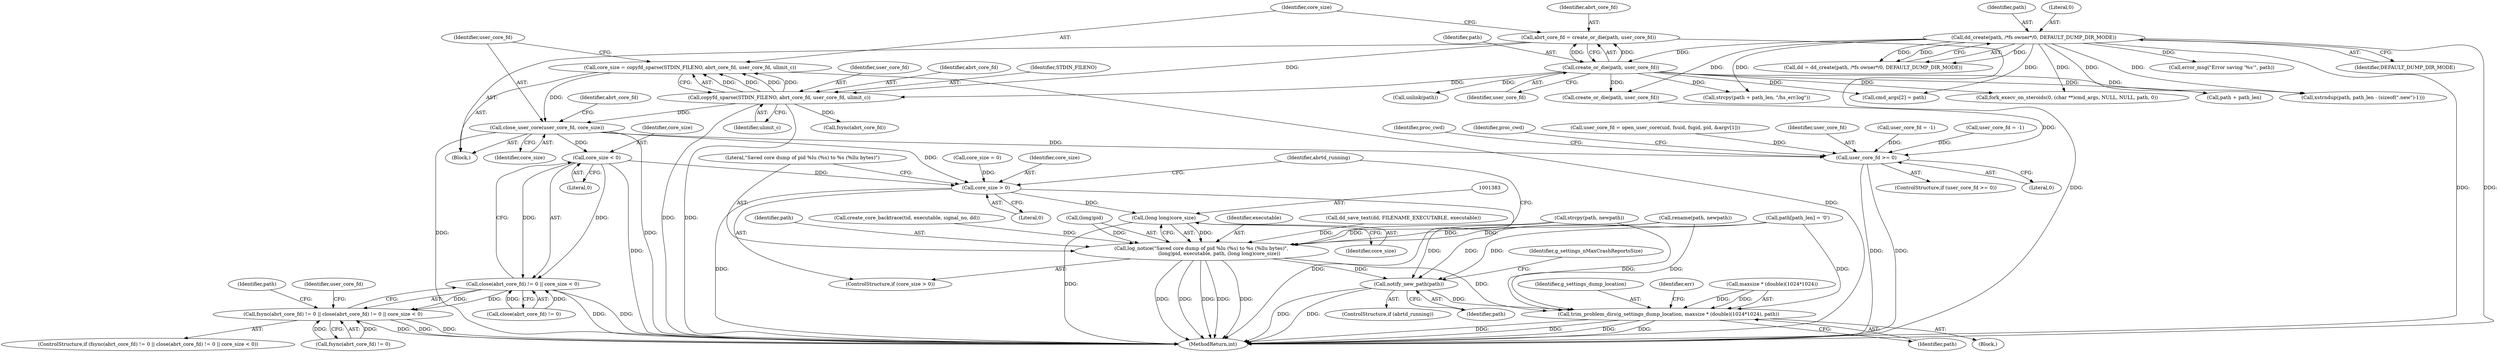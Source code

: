 digraph "0_abrt_3c1b60cfa62d39e5fff5a53a5bc53dae189e740e@API" {
"1001153" [label="(Call,core_size = copyfd_sparse(STDIN_FILENO, abrt_core_fd, user_core_fd, ulimit_c))"];
"1001155" [label="(Call,copyfd_sparse(STDIN_FILENO, abrt_core_fd, user_core_fd, ulimit_c))"];
"1001148" [label="(Call,abrt_core_fd = create_or_die(path, user_core_fd))"];
"1001150" [label="(Call,create_or_die(path, user_core_fd))"];
"1000777" [label="(Call,dd_create(path, /*fs owner*/0, DEFAULT_DUMP_DIR_MODE))"];
"1001160" [label="(Call,close_user_core(user_core_fd, core_size))"];
"1001174" [label="(Call,core_size < 0)"];
"1001169" [label="(Call,close(abrt_core_fd) != 0 || core_size < 0)"];
"1001164" [label="(Call,fsync(abrt_core_fd) != 0 || close(abrt_core_fd) != 0 || core_size < 0)"];
"1001372" [label="(Call,core_size > 0)"];
"1001382" [label="(Call,(long long)core_size)"];
"1001375" [label="(Call,log_notice(\"Saved core dump of pid %lu (%s) to %s (%llu bytes)\",\n                       (long)pid, executable, path, (long long)core_size))"];
"1001387" [label="(Call,notify_new_path(path))"];
"1001405" [label="(Call,trim_problem_dirs(g_settings_dump_location, maxsize * (double)(1024*1024), path))"];
"1001431" [label="(Call,user_core_fd >= 0)"];
"1001164" [label="(Call,fsync(abrt_core_fd) != 0 || close(abrt_core_fd) != 0 || core_size < 0)"];
"1001175" [label="(Identifier,core_size)"];
"1001244" [label="(Call,create_or_die(path, user_core_fd))"];
"1001146" [label="(Block,)"];
"1001311" [label="(Call,cmd_args[2] = path)"];
"1001170" [label="(Call,close(abrt_core_fd) != 0)"];
"1001160" [label="(Call,close_user_core(user_core_fd, core_size))"];
"1001178" [label="(Call,unlink(path))"];
"1000779" [label="(Literal,0)"];
"1001163" [label="(ControlStructure,if (fsync(abrt_core_fd) != 0 || close(abrt_core_fd) != 0 || core_size < 0))"];
"1001191" [label="(Identifier,user_core_fd)"];
"1001375" [label="(Call,log_notice(\"Saved core dump of pid %lu (%s) to %s (%llu bytes)\",\n                       (long)pid, executable, path, (long long)core_size))"];
"1001352" [label="(Call,xstrndup(path, path_len - (sizeof(\".new\")-1)))"];
"1001385" [label="(ControlStructure,if (abrtd_running))"];
"1001158" [label="(Identifier,user_core_fd)"];
"1001414" [label="(Identifier,path)"];
"1001179" [label="(Identifier,path)"];
"1001176" [label="(Literal,0)"];
"1001406" [label="(Identifier,g_settings_dump_location)"];
"1001136" [label="(Call,error_msg(\"Error saving '%s'\", path))"];
"1001374" [label="(Literal,0)"];
"1001286" [label="(Call,path[path_len] = '\0')"];
"1001416" [label="(Identifier,err)"];
"1001371" [label="(ControlStructure,if (core_size > 0))"];
"1001407" [label="(Call,maxsize * (double)(1024*1024))"];
"1001162" [label="(Identifier,core_size)"];
"1001154" [label="(Identifier,core_size)"];
"1001433" [label="(Literal,0)"];
"1001148" [label="(Call,abrt_core_fd = create_or_die(path, user_core_fd))"];
"1001165" [label="(Call,fsync(abrt_core_fd) != 0)"];
"1001334" [label="(Call,fork_execv_on_steroids(0, (char **)cmd_args, NULL, NULL, path, 0))"];
"1001376" [label="(Literal,\"Saved core dump of pid %lu (%s) to %s (%llu bytes)\")"];
"1001377" [label="(Call,(long)pid)"];
"1001366" [label="(Call,strcpy(path, newpath))"];
"1001431" [label="(Call,user_core_fd >= 0)"];
"1001380" [label="(Identifier,executable)"];
"1000780" [label="(Identifier,DEFAULT_DUMP_DIR_MODE)"];
"1001382" [label="(Call,(long long)core_size)"];
"1001447" [label="(MethodReturn,int)"];
"1000994" [label="(Call,dd_save_text(dd, FILENAME_EXECUTABLE, executable))"];
"1001149" [label="(Identifier,abrt_core_fd)"];
"1000567" [label="(Call,user_core_fd = open_user_core(uid, fsuid, fsgid, pid, &argv[1]))"];
"1001141" [label="(Call,core_size = 0)"];
"1001372" [label="(Call,core_size > 0)"];
"1001159" [label="(Identifier,ulimit_c)"];
"1001157" [label="(Identifier,abrt_core_fd)"];
"1001166" [label="(Call,fsync(abrt_core_fd))"];
"1001152" [label="(Identifier,user_core_fd)"];
"1001381" [label="(Identifier,path)"];
"1001388" [label="(Identifier,path)"];
"1001430" [label="(ControlStructure,if (user_core_fd >= 0))"];
"1001155" [label="(Call,copyfd_sparse(STDIN_FILENO, abrt_core_fd, user_core_fd, ulimit_c))"];
"1001432" [label="(Identifier,user_core_fd)"];
"1001373" [label="(Identifier,core_size)"];
"1001405" [label="(Call,trim_problem_dirs(g_settings_dump_location, maxsize * (double)(1024*1024), path))"];
"1000777" [label="(Call,dd_create(path, /*fs owner*/0, DEFAULT_DUMP_DIR_MODE))"];
"1001276" [label="(Call,create_core_backtrace(tid, executable, signal_no, dd))"];
"1001393" [label="(Block,)"];
"1000557" [label="(Call,user_core_fd = -1)"];
"1001161" [label="(Identifier,user_core_fd)"];
"1001151" [label="(Identifier,path)"];
"1001150" [label="(Call,create_or_die(path, user_core_fd))"];
"1001174" [label="(Call,core_size < 0)"];
"1001386" [label="(Identifier,abrtd_running)"];
"1001190" [label="(Call,user_core_fd = -1)"];
"1001169" [label="(Call,close(abrt_core_fd) != 0 || core_size < 0)"];
"1001384" [label="(Identifier,core_size)"];
"1000778" [label="(Identifier,path)"];
"1001362" [label="(Call,rename(path, newpath))"];
"1001153" [label="(Call,core_size = copyfd_sparse(STDIN_FILENO, abrt_core_fd, user_core_fd, ulimit_c))"];
"1001156" [label="(Identifier,STDIN_FILENO)"];
"1001237" [label="(Call,path + path_len)"];
"1001391" [label="(Identifier,g_settings_nMaxCrashReportsSize)"];
"1001167" [label="(Identifier,abrt_core_fd)"];
"1001441" [label="(Identifier,proc_cwd)"];
"1000775" [label="(Call,dd = dd_create(path, /*fs owner*/0, DEFAULT_DUMP_DIR_MODE))"];
"1001436" [label="(Identifier,proc_cwd)"];
"1001236" [label="(Call,strcpy(path + path_len, \"/hs_err.log\"))"];
"1001387" [label="(Call,notify_new_path(path))"];
"1001153" -> "1001146"  [label="AST: "];
"1001153" -> "1001155"  [label="CFG: "];
"1001154" -> "1001153"  [label="AST: "];
"1001155" -> "1001153"  [label="AST: "];
"1001161" -> "1001153"  [label="CFG: "];
"1001153" -> "1001447"  [label="DDG: "];
"1001155" -> "1001153"  [label="DDG: "];
"1001155" -> "1001153"  [label="DDG: "];
"1001155" -> "1001153"  [label="DDG: "];
"1001155" -> "1001153"  [label="DDG: "];
"1001153" -> "1001160"  [label="DDG: "];
"1001155" -> "1001159"  [label="CFG: "];
"1001156" -> "1001155"  [label="AST: "];
"1001157" -> "1001155"  [label="AST: "];
"1001158" -> "1001155"  [label="AST: "];
"1001159" -> "1001155"  [label="AST: "];
"1001155" -> "1001447"  [label="DDG: "];
"1001155" -> "1001447"  [label="DDG: "];
"1001148" -> "1001155"  [label="DDG: "];
"1001150" -> "1001155"  [label="DDG: "];
"1001155" -> "1001160"  [label="DDG: "];
"1001155" -> "1001166"  [label="DDG: "];
"1001148" -> "1001146"  [label="AST: "];
"1001148" -> "1001150"  [label="CFG: "];
"1001149" -> "1001148"  [label="AST: "];
"1001150" -> "1001148"  [label="AST: "];
"1001154" -> "1001148"  [label="CFG: "];
"1001148" -> "1001447"  [label="DDG: "];
"1001150" -> "1001148"  [label="DDG: "];
"1001150" -> "1001148"  [label="DDG: "];
"1001150" -> "1001152"  [label="CFG: "];
"1001151" -> "1001150"  [label="AST: "];
"1001152" -> "1001150"  [label="AST: "];
"1000777" -> "1001150"  [label="DDG: "];
"1001150" -> "1001178"  [label="DDG: "];
"1001150" -> "1001236"  [label="DDG: "];
"1001150" -> "1001237"  [label="DDG: "];
"1001150" -> "1001244"  [label="DDG: "];
"1001150" -> "1001311"  [label="DDG: "];
"1001150" -> "1001334"  [label="DDG: "];
"1001150" -> "1001352"  [label="DDG: "];
"1000777" -> "1000775"  [label="AST: "];
"1000777" -> "1000780"  [label="CFG: "];
"1000778" -> "1000777"  [label="AST: "];
"1000779" -> "1000777"  [label="AST: "];
"1000780" -> "1000777"  [label="AST: "];
"1000775" -> "1000777"  [label="CFG: "];
"1000777" -> "1001447"  [label="DDG: "];
"1000777" -> "1001447"  [label="DDG: "];
"1000777" -> "1000775"  [label="DDG: "];
"1000777" -> "1000775"  [label="DDG: "];
"1000777" -> "1000775"  [label="DDG: "];
"1000777" -> "1001136"  [label="DDG: "];
"1000777" -> "1001236"  [label="DDG: "];
"1000777" -> "1001237"  [label="DDG: "];
"1000777" -> "1001244"  [label="DDG: "];
"1000777" -> "1001311"  [label="DDG: "];
"1000777" -> "1001334"  [label="DDG: "];
"1000777" -> "1001352"  [label="DDG: "];
"1001160" -> "1001146"  [label="AST: "];
"1001160" -> "1001162"  [label="CFG: "];
"1001161" -> "1001160"  [label="AST: "];
"1001162" -> "1001160"  [label="AST: "];
"1001167" -> "1001160"  [label="CFG: "];
"1001160" -> "1001447"  [label="DDG: "];
"1001160" -> "1001447"  [label="DDG: "];
"1001160" -> "1001174"  [label="DDG: "];
"1001160" -> "1001372"  [label="DDG: "];
"1001160" -> "1001431"  [label="DDG: "];
"1001174" -> "1001169"  [label="AST: "];
"1001174" -> "1001176"  [label="CFG: "];
"1001175" -> "1001174"  [label="AST: "];
"1001176" -> "1001174"  [label="AST: "];
"1001169" -> "1001174"  [label="CFG: "];
"1001174" -> "1001447"  [label="DDG: "];
"1001174" -> "1001169"  [label="DDG: "];
"1001174" -> "1001169"  [label="DDG: "];
"1001174" -> "1001372"  [label="DDG: "];
"1001169" -> "1001164"  [label="AST: "];
"1001169" -> "1001170"  [label="CFG: "];
"1001170" -> "1001169"  [label="AST: "];
"1001164" -> "1001169"  [label="CFG: "];
"1001169" -> "1001447"  [label="DDG: "];
"1001169" -> "1001447"  [label="DDG: "];
"1001169" -> "1001164"  [label="DDG: "];
"1001169" -> "1001164"  [label="DDG: "];
"1001170" -> "1001169"  [label="DDG: "];
"1001170" -> "1001169"  [label="DDG: "];
"1001164" -> "1001163"  [label="AST: "];
"1001164" -> "1001165"  [label="CFG: "];
"1001165" -> "1001164"  [label="AST: "];
"1001179" -> "1001164"  [label="CFG: "];
"1001191" -> "1001164"  [label="CFG: "];
"1001164" -> "1001447"  [label="DDG: "];
"1001164" -> "1001447"  [label="DDG: "];
"1001164" -> "1001447"  [label="DDG: "];
"1001165" -> "1001164"  [label="DDG: "];
"1001165" -> "1001164"  [label="DDG: "];
"1001372" -> "1001371"  [label="AST: "];
"1001372" -> "1001374"  [label="CFG: "];
"1001373" -> "1001372"  [label="AST: "];
"1001374" -> "1001372"  [label="AST: "];
"1001376" -> "1001372"  [label="CFG: "];
"1001386" -> "1001372"  [label="CFG: "];
"1001372" -> "1001447"  [label="DDG: "];
"1001372" -> "1001447"  [label="DDG: "];
"1001141" -> "1001372"  [label="DDG: "];
"1001372" -> "1001382"  [label="DDG: "];
"1001382" -> "1001375"  [label="AST: "];
"1001382" -> "1001384"  [label="CFG: "];
"1001383" -> "1001382"  [label="AST: "];
"1001384" -> "1001382"  [label="AST: "];
"1001375" -> "1001382"  [label="CFG: "];
"1001382" -> "1001447"  [label="DDG: "];
"1001382" -> "1001375"  [label="DDG: "];
"1001375" -> "1001371"  [label="AST: "];
"1001376" -> "1001375"  [label="AST: "];
"1001377" -> "1001375"  [label="AST: "];
"1001380" -> "1001375"  [label="AST: "];
"1001381" -> "1001375"  [label="AST: "];
"1001386" -> "1001375"  [label="CFG: "];
"1001375" -> "1001447"  [label="DDG: "];
"1001375" -> "1001447"  [label="DDG: "];
"1001375" -> "1001447"  [label="DDG: "];
"1001375" -> "1001447"  [label="DDG: "];
"1001375" -> "1001447"  [label="DDG: "];
"1001377" -> "1001375"  [label="DDG: "];
"1001276" -> "1001375"  [label="DDG: "];
"1000994" -> "1001375"  [label="DDG: "];
"1001362" -> "1001375"  [label="DDG: "];
"1001366" -> "1001375"  [label="DDG: "];
"1001286" -> "1001375"  [label="DDG: "];
"1001375" -> "1001387"  [label="DDG: "];
"1001375" -> "1001405"  [label="DDG: "];
"1001387" -> "1001385"  [label="AST: "];
"1001387" -> "1001388"  [label="CFG: "];
"1001388" -> "1001387"  [label="AST: "];
"1001391" -> "1001387"  [label="CFG: "];
"1001387" -> "1001447"  [label="DDG: "];
"1001387" -> "1001447"  [label="DDG: "];
"1001362" -> "1001387"  [label="DDG: "];
"1001366" -> "1001387"  [label="DDG: "];
"1001286" -> "1001387"  [label="DDG: "];
"1001387" -> "1001405"  [label="DDG: "];
"1001405" -> "1001393"  [label="AST: "];
"1001405" -> "1001414"  [label="CFG: "];
"1001406" -> "1001405"  [label="AST: "];
"1001407" -> "1001405"  [label="AST: "];
"1001414" -> "1001405"  [label="AST: "];
"1001416" -> "1001405"  [label="CFG: "];
"1001405" -> "1001447"  [label="DDG: "];
"1001405" -> "1001447"  [label="DDG: "];
"1001405" -> "1001447"  [label="DDG: "];
"1001405" -> "1001447"  [label="DDG: "];
"1001407" -> "1001405"  [label="DDG: "];
"1001407" -> "1001405"  [label="DDG: "];
"1001362" -> "1001405"  [label="DDG: "];
"1001366" -> "1001405"  [label="DDG: "];
"1001286" -> "1001405"  [label="DDG: "];
"1001431" -> "1001430"  [label="AST: "];
"1001431" -> "1001433"  [label="CFG: "];
"1001432" -> "1001431"  [label="AST: "];
"1001433" -> "1001431"  [label="AST: "];
"1001436" -> "1001431"  [label="CFG: "];
"1001441" -> "1001431"  [label="CFG: "];
"1001431" -> "1001447"  [label="DDG: "];
"1001431" -> "1001447"  [label="DDG: "];
"1000567" -> "1001431"  [label="DDG: "];
"1001190" -> "1001431"  [label="DDG: "];
"1001244" -> "1001431"  [label="DDG: "];
"1000557" -> "1001431"  [label="DDG: "];
}
